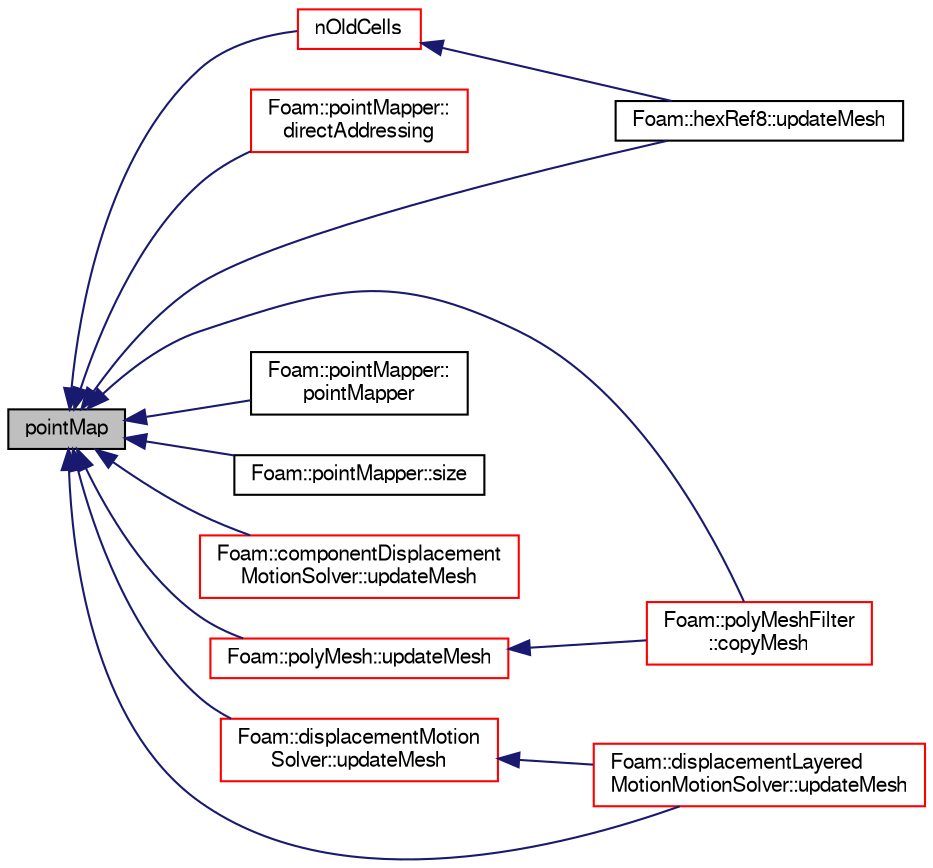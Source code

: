digraph "pointMap"
{
  bgcolor="transparent";
  edge [fontname="FreeSans",fontsize="10",labelfontname="FreeSans",labelfontsize="10"];
  node [fontname="FreeSans",fontsize="10",shape=record];
  rankdir="LR";
  Node4164 [label="pointMap",height=0.2,width=0.4,color="black", fillcolor="grey75", style="filled", fontcolor="black"];
  Node4164 -> Node4165 [dir="back",color="midnightblue",fontsize="10",style="solid",fontname="FreeSans"];
  Node4165 [label="Foam::polyMeshFilter\l::copyMesh",height=0.2,width=0.4,color="red",URL="$a21598.html#a6d46f578539dd45f89a6ea89738c75b5",tooltip="Return a copy of an fvMesh. "];
  Node4164 -> Node4167 [dir="back",color="midnightblue",fontsize="10",style="solid",fontname="FreeSans"];
  Node4167 [label="Foam::pointMapper::\ldirectAddressing",height=0.2,width=0.4,color="red",URL="$a27258.html#a2effcb6338f9af42bdeb26164f0fa3f7",tooltip="Return direct addressing. "];
  Node4164 -> Node4171 [dir="back",color="midnightblue",fontsize="10",style="solid",fontname="FreeSans"];
  Node4171 [label="nOldCells",height=0.2,width=0.4,color="red",URL="$a27386.html#a0078cd9d7ee600f5e1057cf88c44da86",tooltip="Number of old cells. "];
  Node4171 -> Node5811 [dir="back",color="midnightblue",fontsize="10",style="solid",fontname="FreeSans"];
  Node5811 [label="Foam::hexRef8::updateMesh",height=0.2,width=0.4,color="black",URL="$a21654.html#a97c9017fa6ef5f8319a5d64bdf3fd1b6",tooltip="Update local numbering + undo. "];
  Node4164 -> Node6195 [dir="back",color="midnightblue",fontsize="10",style="solid",fontname="FreeSans"];
  Node6195 [label="Foam::pointMapper::\lpointMapper",height=0.2,width=0.4,color="black",URL="$a27258.html#adb5e634792694a5c3b9476271931367d",tooltip="Construct from mapPolyMesh. "];
  Node4164 -> Node6196 [dir="back",color="midnightblue",fontsize="10",style="solid",fontname="FreeSans"];
  Node6196 [label="Foam::pointMapper::size",height=0.2,width=0.4,color="black",URL="$a27258.html#a47b3bf30da1eb3ab8076b5fbe00e0494",tooltip="Return size. "];
  Node4164 -> Node6197 [dir="back",color="midnightblue",fontsize="10",style="solid",fontname="FreeSans"];
  Node6197 [label="Foam::componentDisplacement\lMotionSolver::updateMesh",height=0.2,width=0.4,color="red",URL="$a21566.html#ad57565956fd4064299f4bd3c4eebb1d4",tooltip="Update local data for topology changes. "];
  Node4164 -> Node6201 [dir="back",color="midnightblue",fontsize="10",style="solid",fontname="FreeSans"];
  Node6201 [label="Foam::displacementMotion\lSolver::updateMesh",height=0.2,width=0.4,color="red",URL="$a21574.html#ad57565956fd4064299f4bd3c4eebb1d4",tooltip="Update local data for topology changes. "];
  Node6201 -> Node6209 [dir="back",color="midnightblue",fontsize="10",style="solid",fontname="FreeSans"];
  Node6209 [label="Foam::displacementLayered\lMotionMotionSolver::updateMesh",height=0.2,width=0.4,color="red",URL="$a23322.html#ad57565956fd4064299f4bd3c4eebb1d4",tooltip="Update topology. "];
  Node4164 -> Node6209 [dir="back",color="midnightblue",fontsize="10",style="solid",fontname="FreeSans"];
  Node4164 -> Node5811 [dir="back",color="midnightblue",fontsize="10",style="solid",fontname="FreeSans"];
  Node4164 -> Node6210 [dir="back",color="midnightblue",fontsize="10",style="solid",fontname="FreeSans"];
  Node6210 [label="Foam::polyMesh::updateMesh",height=0.2,width=0.4,color="red",URL="$a27410.html#a9c8cde0b192708d622d874f8cc2df66d",tooltip="Update the mesh corresponding to given map. "];
  Node6210 -> Node4165 [dir="back",color="midnightblue",fontsize="10",style="solid",fontname="FreeSans"];
}

